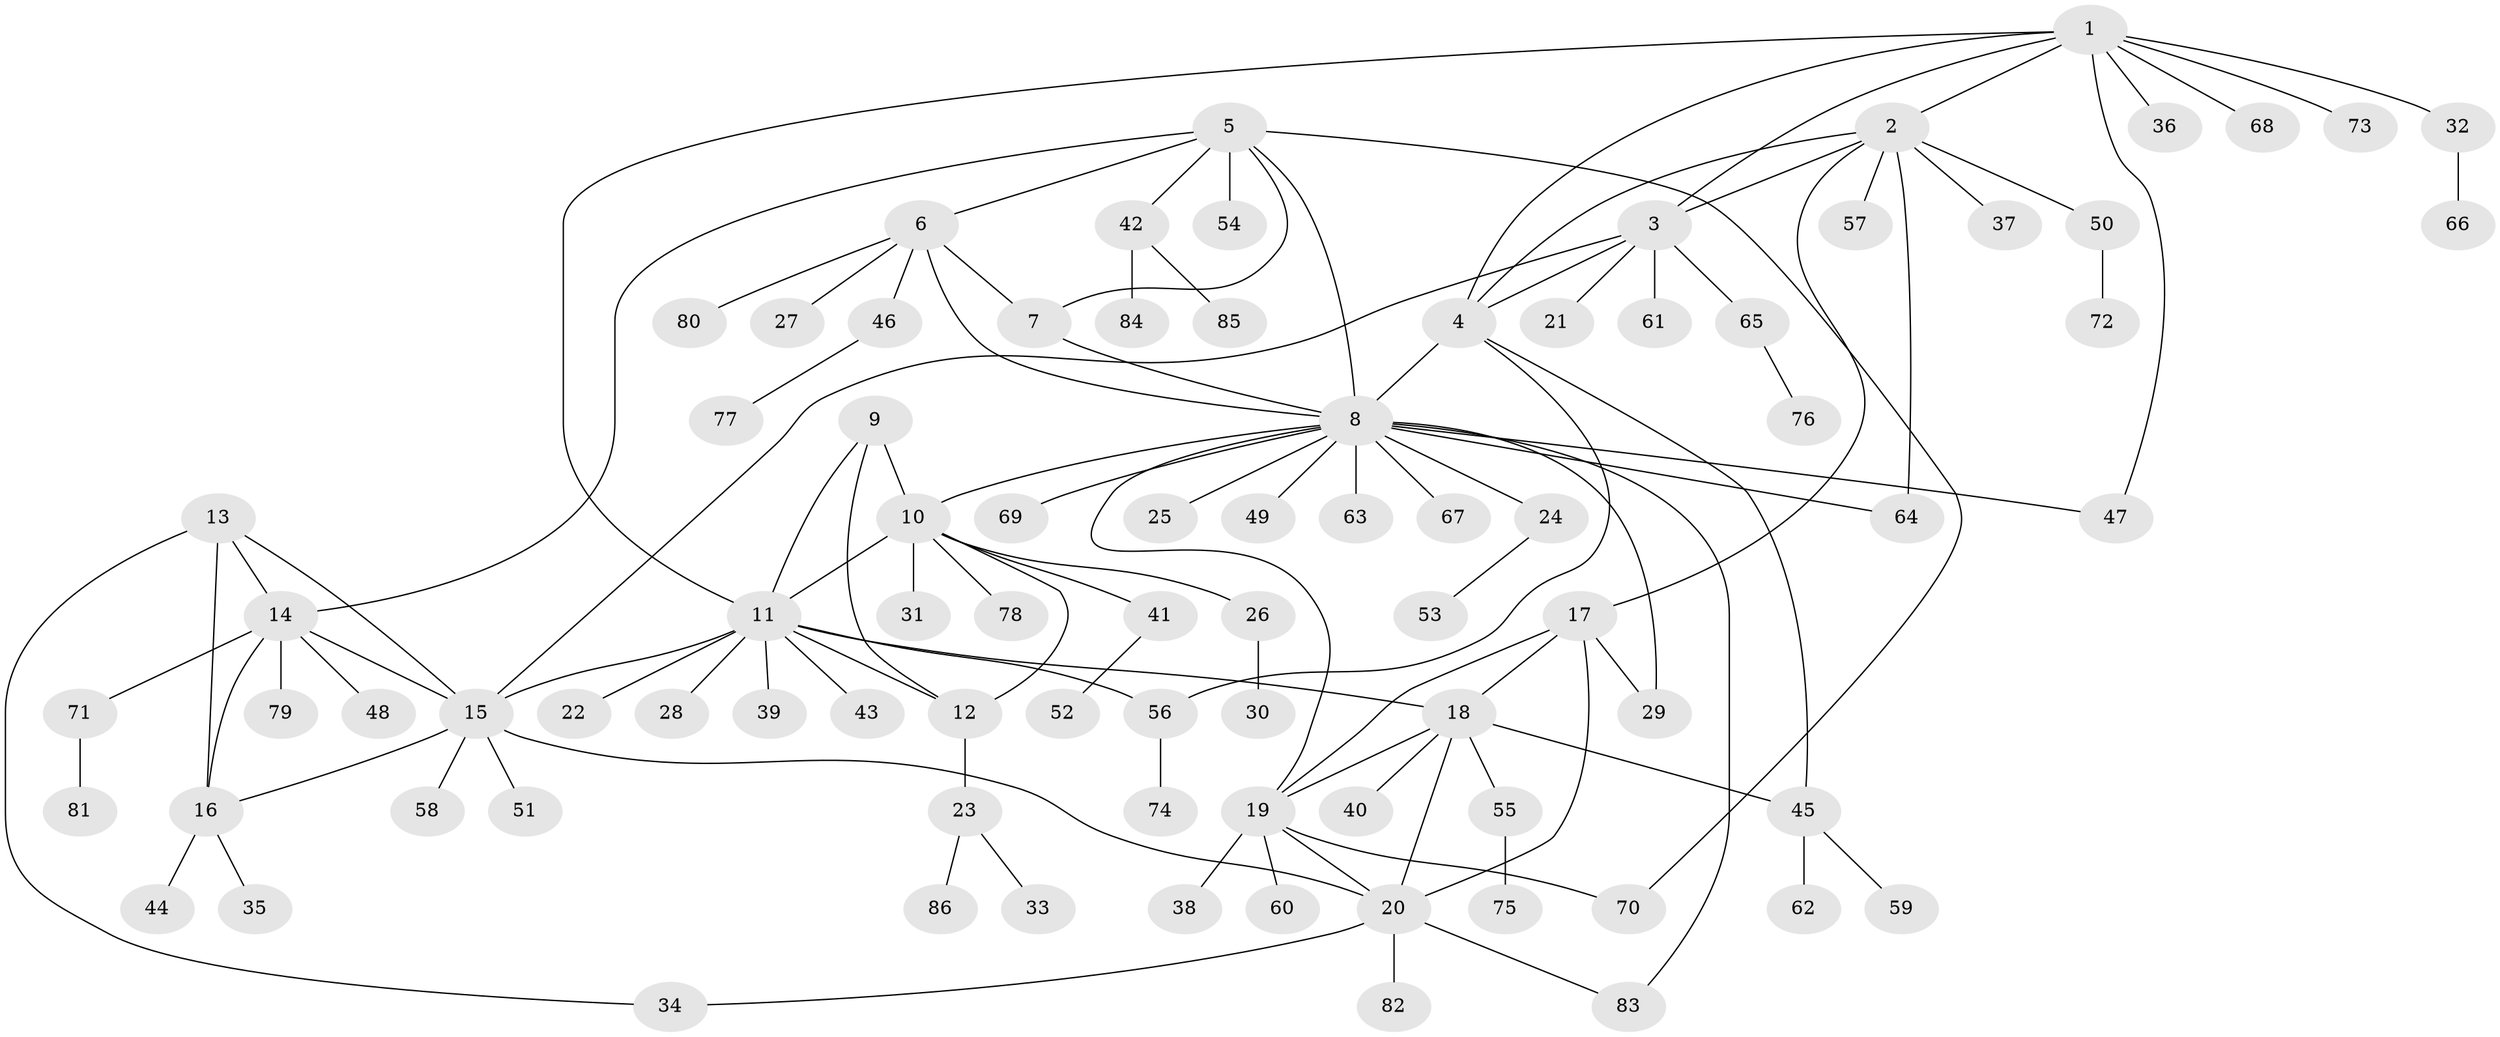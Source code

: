 // coarse degree distribution, {12: 0.016666666666666666, 7: 0.06666666666666667, 5: 0.05, 6: 0.06666666666666667, 3: 0.03333333333333333, 15: 0.016666666666666666, 10: 0.016666666666666666, 4: 0.03333333333333333, 9: 0.016666666666666666, 1: 0.6166666666666667, 2: 0.06666666666666667}
// Generated by graph-tools (version 1.1) at 2025/52/02/27/25 19:52:22]
// undirected, 86 vertices, 114 edges
graph export_dot {
graph [start="1"]
  node [color=gray90,style=filled];
  1;
  2;
  3;
  4;
  5;
  6;
  7;
  8;
  9;
  10;
  11;
  12;
  13;
  14;
  15;
  16;
  17;
  18;
  19;
  20;
  21;
  22;
  23;
  24;
  25;
  26;
  27;
  28;
  29;
  30;
  31;
  32;
  33;
  34;
  35;
  36;
  37;
  38;
  39;
  40;
  41;
  42;
  43;
  44;
  45;
  46;
  47;
  48;
  49;
  50;
  51;
  52;
  53;
  54;
  55;
  56;
  57;
  58;
  59;
  60;
  61;
  62;
  63;
  64;
  65;
  66;
  67;
  68;
  69;
  70;
  71;
  72;
  73;
  74;
  75;
  76;
  77;
  78;
  79;
  80;
  81;
  82;
  83;
  84;
  85;
  86;
  1 -- 2;
  1 -- 3;
  1 -- 4;
  1 -- 11;
  1 -- 32;
  1 -- 36;
  1 -- 47;
  1 -- 68;
  1 -- 73;
  2 -- 3;
  2 -- 4;
  2 -- 17;
  2 -- 37;
  2 -- 50;
  2 -- 57;
  2 -- 64;
  3 -- 4;
  3 -- 15;
  3 -- 21;
  3 -- 61;
  3 -- 65;
  4 -- 8;
  4 -- 45;
  4 -- 56;
  5 -- 6;
  5 -- 7;
  5 -- 8;
  5 -- 14;
  5 -- 42;
  5 -- 54;
  5 -- 70;
  6 -- 7;
  6 -- 8;
  6 -- 27;
  6 -- 46;
  6 -- 80;
  7 -- 8;
  8 -- 10;
  8 -- 19;
  8 -- 24;
  8 -- 25;
  8 -- 29;
  8 -- 47;
  8 -- 49;
  8 -- 63;
  8 -- 64;
  8 -- 67;
  8 -- 69;
  8 -- 83;
  9 -- 10;
  9 -- 11;
  9 -- 12;
  10 -- 11;
  10 -- 12;
  10 -- 26;
  10 -- 31;
  10 -- 41;
  10 -- 78;
  11 -- 12;
  11 -- 15;
  11 -- 18;
  11 -- 22;
  11 -- 28;
  11 -- 39;
  11 -- 43;
  11 -- 56;
  12 -- 23;
  13 -- 14;
  13 -- 15;
  13 -- 16;
  13 -- 34;
  14 -- 15;
  14 -- 16;
  14 -- 48;
  14 -- 71;
  14 -- 79;
  15 -- 16;
  15 -- 20;
  15 -- 51;
  15 -- 58;
  16 -- 35;
  16 -- 44;
  17 -- 18;
  17 -- 19;
  17 -- 20;
  17 -- 29;
  18 -- 19;
  18 -- 20;
  18 -- 40;
  18 -- 45;
  18 -- 55;
  19 -- 20;
  19 -- 38;
  19 -- 60;
  19 -- 70;
  20 -- 34;
  20 -- 82;
  20 -- 83;
  23 -- 33;
  23 -- 86;
  24 -- 53;
  26 -- 30;
  32 -- 66;
  41 -- 52;
  42 -- 84;
  42 -- 85;
  45 -- 59;
  45 -- 62;
  46 -- 77;
  50 -- 72;
  55 -- 75;
  56 -- 74;
  65 -- 76;
  71 -- 81;
}
